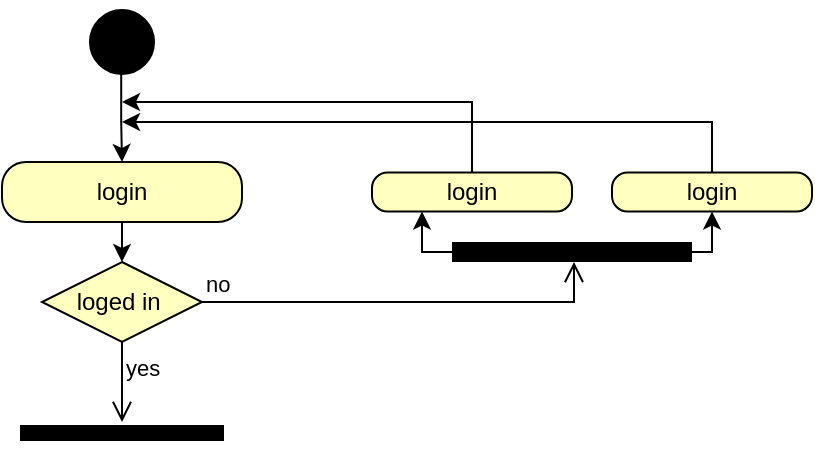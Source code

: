 <mxfile version="26.2.9">
  <diagram name="Page-1" id="0783ab3e-0a74-02c8-0abd-f7b4e66b4bec">
    <mxGraphModel dx="535" dy="-812" grid="1" gridSize="10" guides="1" tooltips="1" connect="1" arrows="1" fold="1" page="1" pageScale="1" pageWidth="850" pageHeight="1100" background="none" math="0" shadow="0">
      <root>
        <mxCell id="0" />
        <mxCell id="1" parent="0" />
        <mxCell id="Hz0r1GJ9_ltTa88L3Xgl-5" style="edgeStyle=orthogonalEdgeStyle;rounded=0;orthogonalLoop=1;jettySize=auto;html=1;exitX=0.49;exitY=0.821;exitDx=0;exitDy=0;exitPerimeter=0;" edge="1" parent="1" source="Hz0r1GJ9_ltTa88L3Xgl-1" target="Hz0r1GJ9_ltTa88L3Xgl-3">
          <mxGeometry relative="1" as="geometry" />
        </mxCell>
        <mxCell id="Hz0r1GJ9_ltTa88L3Xgl-1" value="" style="ellipse;html=1;shape=startState;fillColor=#000000;strokeColor=default;" vertex="1" parent="1">
          <mxGeometry x="425" y="1100" width="40" height="40" as="geometry" />
        </mxCell>
        <mxCell id="Hz0r1GJ9_ltTa88L3Xgl-9" style="edgeStyle=orthogonalEdgeStyle;rounded=0;orthogonalLoop=1;jettySize=auto;html=1;exitX=0.5;exitY=1;exitDx=0;exitDy=0;entryX=0.5;entryY=0;entryDx=0;entryDy=0;" edge="1" parent="1" source="Hz0r1GJ9_ltTa88L3Xgl-3" target="Hz0r1GJ9_ltTa88L3Xgl-6">
          <mxGeometry relative="1" as="geometry" />
        </mxCell>
        <mxCell id="Hz0r1GJ9_ltTa88L3Xgl-3" value="login" style="rounded=1;whiteSpace=wrap;html=1;arcSize=40;fontColor=#000000;fillColor=#ffffc0;strokeColor=default;" vertex="1" parent="1">
          <mxGeometry x="385" y="1180" width="120" height="30" as="geometry" />
        </mxCell>
        <mxCell id="Hz0r1GJ9_ltTa88L3Xgl-6" value="loged in&amp;nbsp;" style="rhombus;whiteSpace=wrap;html=1;fontColor=#000000;fillColor=#ffffc0;strokeColor=default;" vertex="1" parent="1">
          <mxGeometry x="405" y="1230" width="80" height="40" as="geometry" />
        </mxCell>
        <mxCell id="Hz0r1GJ9_ltTa88L3Xgl-7" value="no" style="edgeStyle=orthogonalEdgeStyle;html=1;align=left;verticalAlign=bottom;endArrow=open;endSize=8;strokeColor=#000000;rounded=0;exitX=1;exitY=0.5;exitDx=0;exitDy=0;" edge="1" source="Hz0r1GJ9_ltTa88L3Xgl-6" parent="1">
          <mxGeometry x="-1" relative="1" as="geometry">
            <mxPoint x="671.0" y="1230" as="targetPoint" />
            <mxPoint x="570" y="1249.75" as="sourcePoint" />
            <Array as="points">
              <mxPoint x="671" y="1250" />
            </Array>
          </mxGeometry>
        </mxCell>
        <mxCell id="Hz0r1GJ9_ltTa88L3Xgl-8" value="yes" style="edgeStyle=orthogonalEdgeStyle;html=1;align=left;verticalAlign=top;endArrow=open;endSize=8;strokeColor=#000000;rounded=0;entryX=0.5;entryY=0;entryDx=0;entryDy=0;entryPerimeter=0;" edge="1" source="Hz0r1GJ9_ltTa88L3Xgl-6" parent="1" target="Hz0r1GJ9_ltTa88L3Xgl-13">
          <mxGeometry x="-1" relative="1" as="geometry">
            <mxPoint x="445" y="1310" as="targetPoint" />
          </mxGeometry>
        </mxCell>
        <mxCell id="Hz0r1GJ9_ltTa88L3Xgl-13" value="" style="line;strokeWidth=8;fillColor=none;align=left;verticalAlign=middle;spacingTop=-1;spacingLeft=3;spacingRight=3;rotatable=0;labelPosition=right;points=[];portConstraint=eastwest;strokeColor=inherit;" vertex="1" parent="1">
          <mxGeometry x="394" y="1310" width="102" height="11" as="geometry" />
        </mxCell>
        <mxCell id="Hz0r1GJ9_ltTa88L3Xgl-22" style="edgeStyle=orthogonalEdgeStyle;rounded=0;orthogonalLoop=1;jettySize=auto;html=1;exitX=0.5;exitY=0;exitDx=0;exitDy=0;" edge="1" parent="1" source="Hz0r1GJ9_ltTa88L3Xgl-14">
          <mxGeometry relative="1" as="geometry">
            <mxPoint x="445" y="1150" as="targetPoint" />
            <Array as="points">
              <mxPoint x="620" y="1150" />
            </Array>
          </mxGeometry>
        </mxCell>
        <mxCell id="Hz0r1GJ9_ltTa88L3Xgl-14" value="login" style="rounded=1;whiteSpace=wrap;html=1;arcSize=40;fontColor=#000000;fillColor=#ffffc0;strokeColor=default;" vertex="1" parent="1">
          <mxGeometry x="570" y="1185.25" width="100" height="19.5" as="geometry" />
        </mxCell>
        <mxCell id="Hz0r1GJ9_ltTa88L3Xgl-21" style="edgeStyle=orthogonalEdgeStyle;rounded=0;orthogonalLoop=1;jettySize=auto;html=1;" edge="1" parent="1" source="Hz0r1GJ9_ltTa88L3Xgl-16">
          <mxGeometry relative="1" as="geometry">
            <mxPoint x="445" y="1160" as="targetPoint" />
            <Array as="points">
              <mxPoint x="740" y="1160" />
            </Array>
          </mxGeometry>
        </mxCell>
        <mxCell id="Hz0r1GJ9_ltTa88L3Xgl-16" value="login" style="rounded=1;whiteSpace=wrap;html=1;arcSize=40;fontColor=#000000;fillColor=#ffffc0;strokeColor=default;" vertex="1" parent="1">
          <mxGeometry x="690" y="1185.25" width="100" height="19.5" as="geometry" />
        </mxCell>
        <mxCell id="Hz0r1GJ9_ltTa88L3Xgl-19" style="edgeStyle=orthogonalEdgeStyle;rounded=0;orthogonalLoop=1;jettySize=auto;html=1;entryX=0.5;entryY=1;entryDx=0;entryDy=0;" edge="1" parent="1" source="Hz0r1GJ9_ltTa88L3Xgl-18" target="Hz0r1GJ9_ltTa88L3Xgl-16">
          <mxGeometry relative="1" as="geometry">
            <Array as="points">
              <mxPoint x="740" y="1225" />
            </Array>
          </mxGeometry>
        </mxCell>
        <mxCell id="Hz0r1GJ9_ltTa88L3Xgl-20" style="edgeStyle=orthogonalEdgeStyle;rounded=0;orthogonalLoop=1;jettySize=auto;html=1;entryX=0.25;entryY=1;entryDx=0;entryDy=0;" edge="1" parent="1" source="Hz0r1GJ9_ltTa88L3Xgl-18" target="Hz0r1GJ9_ltTa88L3Xgl-14">
          <mxGeometry relative="1" as="geometry">
            <Array as="points">
              <mxPoint x="595" y="1225" />
            </Array>
          </mxGeometry>
        </mxCell>
        <mxCell id="Hz0r1GJ9_ltTa88L3Xgl-18" value="" style="rounded=0;whiteSpace=wrap;html=1;fillColor=#000000;strokeColor=none;" vertex="1" parent="1">
          <mxGeometry x="610" y="1220" width="120" height="10" as="geometry" />
        </mxCell>
      </root>
    </mxGraphModel>
  </diagram>
</mxfile>
